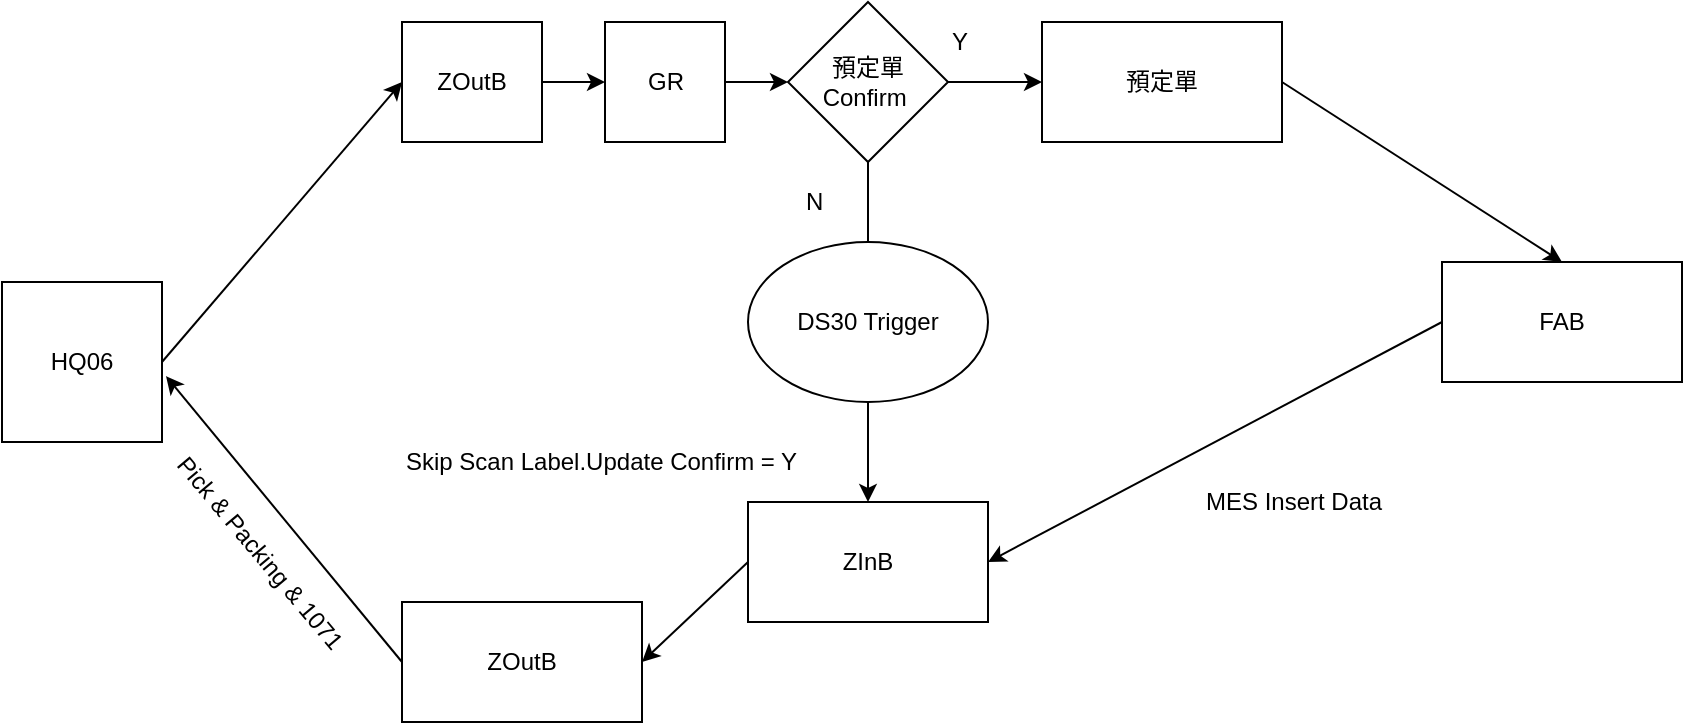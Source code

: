 <mxfile version="10.6.2" type="github"><diagram id="fSlcj_RQq8aoqggXF0gT" name="Page-1"><mxGraphModel dx="1394" dy="764" grid="1" gridSize="10" guides="1" tooltips="1" connect="1" arrows="1" fold="1" page="1" pageScale="1" pageWidth="827" pageHeight="1169" math="0" shadow="0"><root><mxCell id="0"/><mxCell id="1" parent="0"/><mxCell id="ClZOV14Ey-lzQgB_wuUB-1" value="ZOutB" style="rounded=0;whiteSpace=wrap;html=1;" parent="1" vertex="1"><mxGeometry x="220" y="160" width="70" height="60" as="geometry"/></mxCell><mxCell id="ClZOV14Ey-lzQgB_wuUB-2" value="ZInB" style="rounded=0;whiteSpace=wrap;html=1;" parent="1" vertex="1"><mxGeometry x="393" y="400" width="120" height="60" as="geometry"/></mxCell><mxCell id="ClZOV14Ey-lzQgB_wuUB-3" value="ZOutB" style="rounded=0;whiteSpace=wrap;html=1;" parent="1" vertex="1"><mxGeometry x="220" y="450" width="120" height="60" as="geometry"/></mxCell><mxCell id="ClZOV14Ey-lzQgB_wuUB-4" value="預定單" style="rounded=0;whiteSpace=wrap;html=1;" parent="1" vertex="1"><mxGeometry x="540" y="160" width="120" height="60" as="geometry"/></mxCell><mxCell id="ClZOV14Ey-lzQgB_wuUB-5" value="FAB" style="rounded=0;whiteSpace=wrap;html=1;" parent="1" vertex="1"><mxGeometry x="740" y="280" width="120" height="60" as="geometry"/></mxCell><mxCell id="ClZOV14Ey-lzQgB_wuUB-6" value="" style="endArrow=classic;html=1;exitX=1;exitY=0.5;exitDx=0;exitDy=0;" parent="1" source="jspy1kAVs7rmovVlL0Ww-1" target="ClZOV14Ey-lzQgB_wuUB-7" edge="1"><mxGeometry width="50" height="50" relative="1" as="geometry"><mxPoint x="340" y="220" as="sourcePoint"/><mxPoint x="390" y="170" as="targetPoint"/></mxGeometry></mxCell><mxCell id="ClZOV14Ey-lzQgB_wuUB-7" value="預定單Confirm&amp;nbsp;" style="rhombus;whiteSpace=wrap;html=1;" parent="1" vertex="1"><mxGeometry x="413" y="150" width="80" height="80" as="geometry"/></mxCell><mxCell id="ClZOV14Ey-lzQgB_wuUB-8" value="" style="endArrow=classic;html=1;exitX=0.5;exitY=1;exitDx=0;exitDy=0;" parent="1" source="ClZOV14Ey-lzQgB_wuUB-7" target="ClZOV14Ey-lzQgB_wuUB-2" edge="1"><mxGeometry width="50" height="50" relative="1" as="geometry"><mxPoint x="220" y="470" as="sourcePoint"/><mxPoint x="270" y="420" as="targetPoint"/></mxGeometry></mxCell><mxCell id="ClZOV14Ey-lzQgB_wuUB-9" value="" style="endArrow=classic;html=1;entryX=0.5;entryY=0;entryDx=0;entryDy=0;exitX=1;exitY=0.5;exitDx=0;exitDy=0;" parent="1" source="ClZOV14Ey-lzQgB_wuUB-4" target="ClZOV14Ey-lzQgB_wuUB-5" edge="1"><mxGeometry width="50" height="50" relative="1" as="geometry"><mxPoint x="220" y="470" as="sourcePoint"/><mxPoint x="270" y="420" as="targetPoint"/></mxGeometry></mxCell><mxCell id="ClZOV14Ey-lzQgB_wuUB-10" value="" style="endArrow=classic;html=1;exitX=0;exitY=0.5;exitDx=0;exitDy=0;entryX=1;entryY=0.5;entryDx=0;entryDy=0;" parent="1" source="ClZOV14Ey-lzQgB_wuUB-5" target="ClZOV14Ey-lzQgB_wuUB-2" edge="1"><mxGeometry width="50" height="50" relative="1" as="geometry"><mxPoint x="220" y="470" as="sourcePoint"/><mxPoint x="270" y="420" as="targetPoint"/></mxGeometry></mxCell><mxCell id="ClZOV14Ey-lzQgB_wuUB-11" value="" style="endArrow=classic;html=1;entryX=1;entryY=0.5;entryDx=0;entryDy=0;exitX=0;exitY=0.5;exitDx=0;exitDy=0;" parent="1" source="ClZOV14Ey-lzQgB_wuUB-2" target="ClZOV14Ey-lzQgB_wuUB-3" edge="1"><mxGeometry width="50" height="50" relative="1" as="geometry"><mxPoint x="380" y="430" as="sourcePoint"/><mxPoint x="270" y="540" as="targetPoint"/></mxGeometry></mxCell><mxCell id="ClZOV14Ey-lzQgB_wuUB-12" value="DS30 Trigger" style="ellipse;whiteSpace=wrap;html=1;" parent="1" vertex="1"><mxGeometry x="393" y="270" width="120" height="80" as="geometry"/></mxCell><mxCell id="ClZOV14Ey-lzQgB_wuUB-13" value="Y" style="text;html=1;resizable=0;points=[];autosize=1;align=left;verticalAlign=top;spacingTop=-4;" parent="1" vertex="1"><mxGeometry x="493" y="160" width="20" height="20" as="geometry"/></mxCell><mxCell id="ClZOV14Ey-lzQgB_wuUB-14" value="N" style="text;html=1;resizable=0;points=[];autosize=1;align=left;verticalAlign=top;spacingTop=-4;" parent="1" vertex="1"><mxGeometry x="420" y="240" width="20" height="20" as="geometry"/></mxCell><mxCell id="ClZOV14Ey-lzQgB_wuUB-15" value="Skip Scan Label.Update Confirm = Y" style="text;html=1;resizable=0;points=[];autosize=1;align=left;verticalAlign=top;spacingTop=-4;" parent="1" vertex="1"><mxGeometry x="220" y="370" width="210" height="20" as="geometry"/></mxCell><mxCell id="ClZOV14Ey-lzQgB_wuUB-18" value="MES Insert Data" style="text;html=1;resizable=0;points=[];autosize=1;align=left;verticalAlign=top;spacingTop=-4;" parent="1" vertex="1"><mxGeometry x="620" y="390" width="100" height="20" as="geometry"/></mxCell><mxCell id="ClZOV14Ey-lzQgB_wuUB-22" value="HQ06" style="whiteSpace=wrap;html=1;aspect=fixed;" parent="1" vertex="1"><mxGeometry x="20" y="290" width="80" height="80" as="geometry"/></mxCell><mxCell id="ClZOV14Ey-lzQgB_wuUB-23" value="" style="endArrow=classic;html=1;entryX=0;entryY=0.5;entryDx=0;entryDy=0;exitX=1;exitY=0.5;exitDx=0;exitDy=0;" parent="1" source="ClZOV14Ey-lzQgB_wuUB-22" target="ClZOV14Ey-lzQgB_wuUB-1" edge="1"><mxGeometry width="50" height="50" relative="1" as="geometry"><mxPoint x="10" y="340" as="sourcePoint"/><mxPoint x="60" y="290" as="targetPoint"/></mxGeometry></mxCell><mxCell id="ClZOV14Ey-lzQgB_wuUB-25" value="" style="endArrow=classic;html=1;entryX=1.025;entryY=0.588;entryDx=0;entryDy=0;entryPerimeter=0;exitX=0;exitY=0.5;exitDx=0;exitDy=0;" parent="1" source="ClZOV14Ey-lzQgB_wuUB-3" target="ClZOV14Ey-lzQgB_wuUB-22" edge="1"><mxGeometry width="50" height="50" relative="1" as="geometry"><mxPoint x="200" y="490" as="sourcePoint"/><mxPoint x="250" y="440" as="targetPoint"/></mxGeometry></mxCell><mxCell id="ClZOV14Ey-lzQgB_wuUB-26" value="Pick &amp;amp; Packing &amp;amp; 1071&lt;br&gt;&lt;br&gt;" style="text;html=1;resizable=0;points=[];autosize=1;align=left;verticalAlign=top;spacingTop=-4;rotation=50;" parent="1" vertex="1"><mxGeometry x="80" y="420" width="140" height="30" as="geometry"/></mxCell><mxCell id="jspy1kAVs7rmovVlL0Ww-1" value="GR" style="rounded=0;whiteSpace=wrap;html=1;" vertex="1" parent="1"><mxGeometry x="321.5" y="160" width="60" height="60" as="geometry"/></mxCell><mxCell id="jspy1kAVs7rmovVlL0Ww-2" value="" style="endArrow=classic;html=1;entryX=0;entryY=0.5;entryDx=0;entryDy=0;exitX=1;exitY=0.5;exitDx=0;exitDy=0;" edge="1" parent="1" source="ClZOV14Ey-lzQgB_wuUB-1" target="jspy1kAVs7rmovVlL0Ww-1"><mxGeometry width="50" height="50" relative="1" as="geometry"><mxPoint x="340" y="190" as="sourcePoint"/><mxPoint x="540" y="190" as="targetPoint"/></mxGeometry></mxCell><mxCell id="jspy1kAVs7rmovVlL0Ww-3" value="" style="endArrow=classic;html=1;exitX=1;exitY=0.5;exitDx=0;exitDy=0;entryX=0;entryY=0.5;entryDx=0;entryDy=0;" edge="1" parent="1" source="ClZOV14Ey-lzQgB_wuUB-7" target="ClZOV14Ey-lzQgB_wuUB-4"><mxGeometry width="50" height="50" relative="1" as="geometry"><mxPoint x="480" y="220" as="sourcePoint"/><mxPoint x="530" y="170" as="targetPoint"/></mxGeometry></mxCell></root></mxGraphModel></diagram></mxfile>